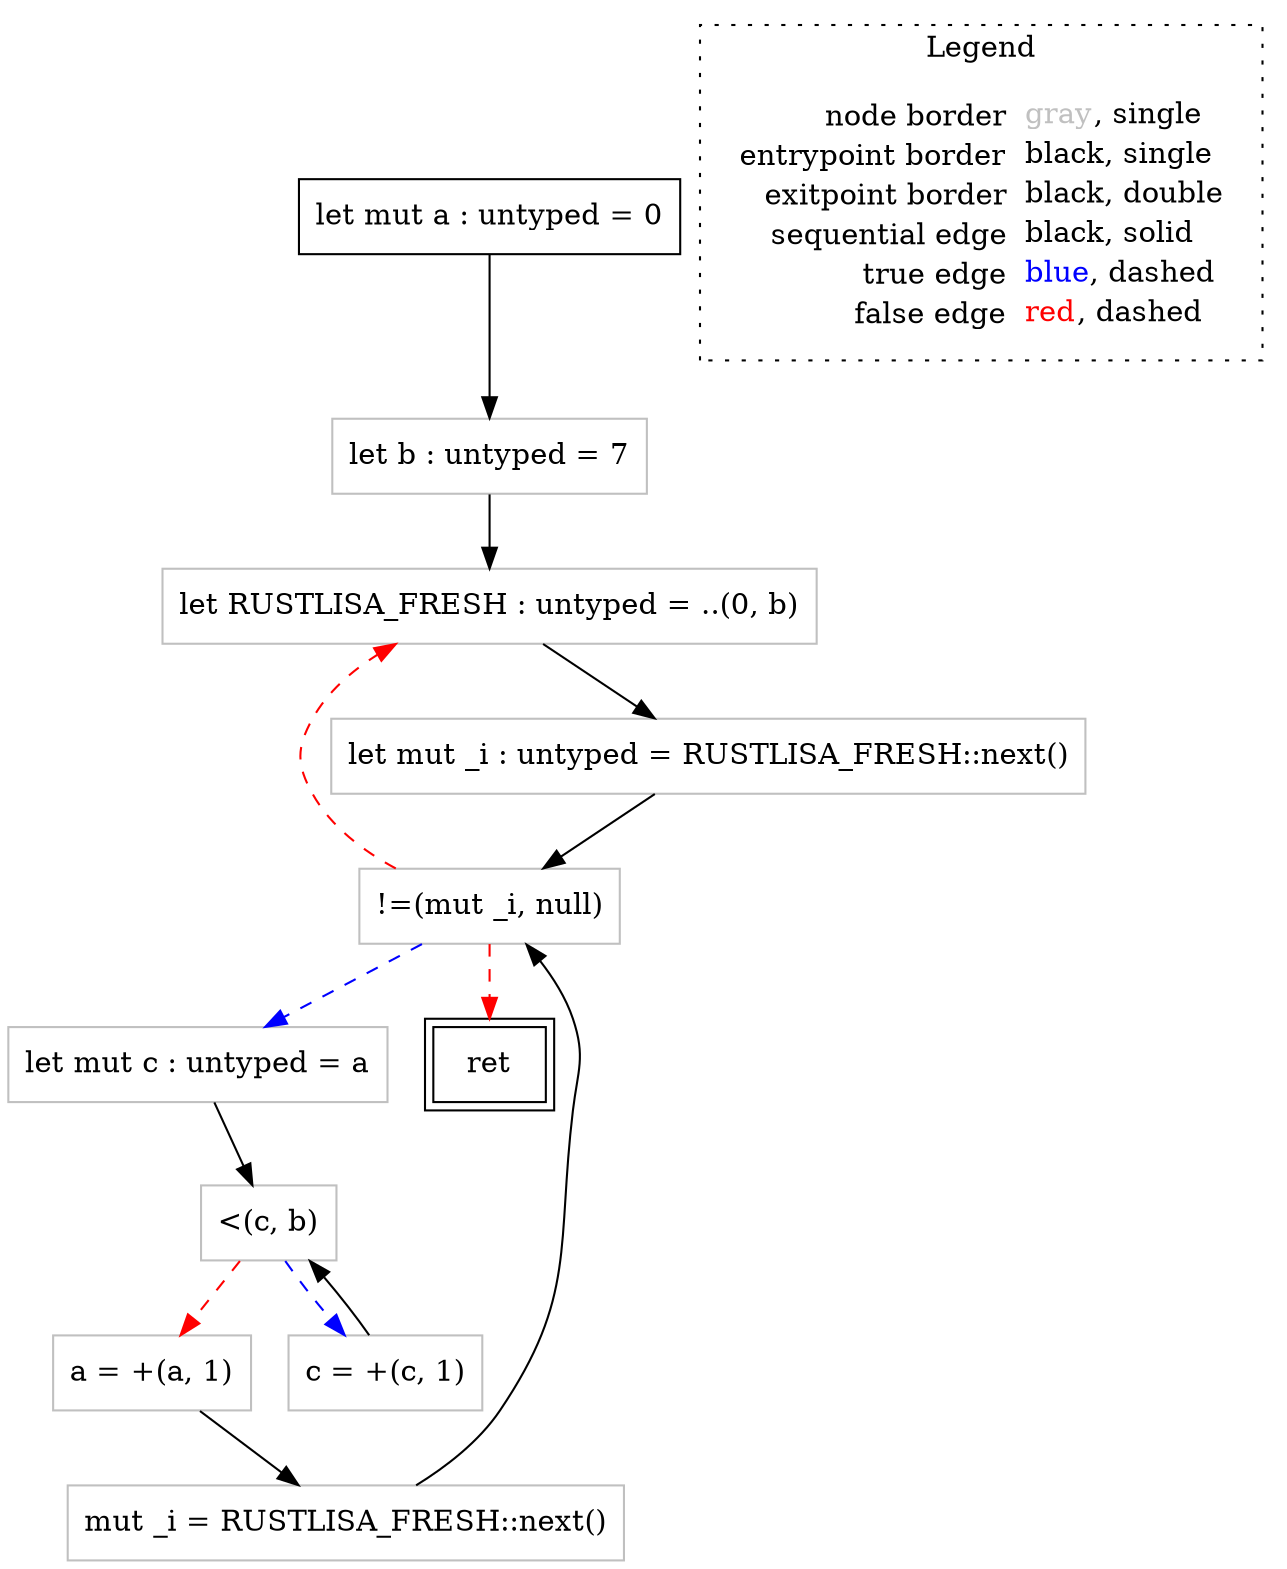 digraph {
	"node0" [shape="rect",color="black",label=<let mut a : untyped = 0>];
	"node1" [shape="rect",color="gray",label=<&lt;(c, b)>];
	"node2" [shape="rect",color="gray",label=<!=(mut _i, null)>];
	"node3" [shape="rect",color="gray",label=<let mut c : untyped = a>];
	"node4" [shape="rect",color="black",peripheries="2",label=<ret>];
	"node5" [shape="rect",color="gray",label=<a = +(a, 1)>];
	"node6" [shape="rect",color="gray",label=<let RUSTLISA_FRESH : untyped = ..(0, b)>];
	"node7" [shape="rect",color="gray",label=<let mut _i : untyped = RUSTLISA_FRESH::next()>];
	"node8" [shape="rect",color="gray",label=<mut _i = RUSTLISA_FRESH::next()>];
	"node9" [shape="rect",color="gray",label=<c = +(c, 1)>];
	"node10" [shape="rect",color="gray",label=<let b : untyped = 7>];
	"node1" -> "node5" [color="red",style="dashed"];
	"node1" -> "node9" [color="blue",style="dashed"];
	"node2" -> "node6" [color="red",style="dashed"];
	"node2" -> "node3" [color="blue",style="dashed"];
	"node2" -> "node4" [color="red",style="dashed"];
	"node3" -> "node1" [color="black"];
	"node0" -> "node10" [color="black"];
	"node5" -> "node8" [color="black"];
	"node6" -> "node7" [color="black"];
	"node7" -> "node2" [color="black"];
	"node8" -> "node2" [color="black"];
	"node9" -> "node1" [color="black"];
	"node10" -> "node6" [color="black"];
subgraph cluster_legend {
	label="Legend";
	style=dotted;
	node [shape=plaintext];
	"legend" [label=<<table border="0" cellpadding="2" cellspacing="0" cellborder="0"><tr><td align="right">node border&nbsp;</td><td align="left"><font color="gray">gray</font>, single</td></tr><tr><td align="right">entrypoint border&nbsp;</td><td align="left"><font color="black">black</font>, single</td></tr><tr><td align="right">exitpoint border&nbsp;</td><td align="left"><font color="black">black</font>, double</td></tr><tr><td align="right">sequential edge&nbsp;</td><td align="left"><font color="black">black</font>, solid</td></tr><tr><td align="right">true edge&nbsp;</td><td align="left"><font color="blue">blue</font>, dashed</td></tr><tr><td align="right">false edge&nbsp;</td><td align="left"><font color="red">red</font>, dashed</td></tr></table>>];
}

}
